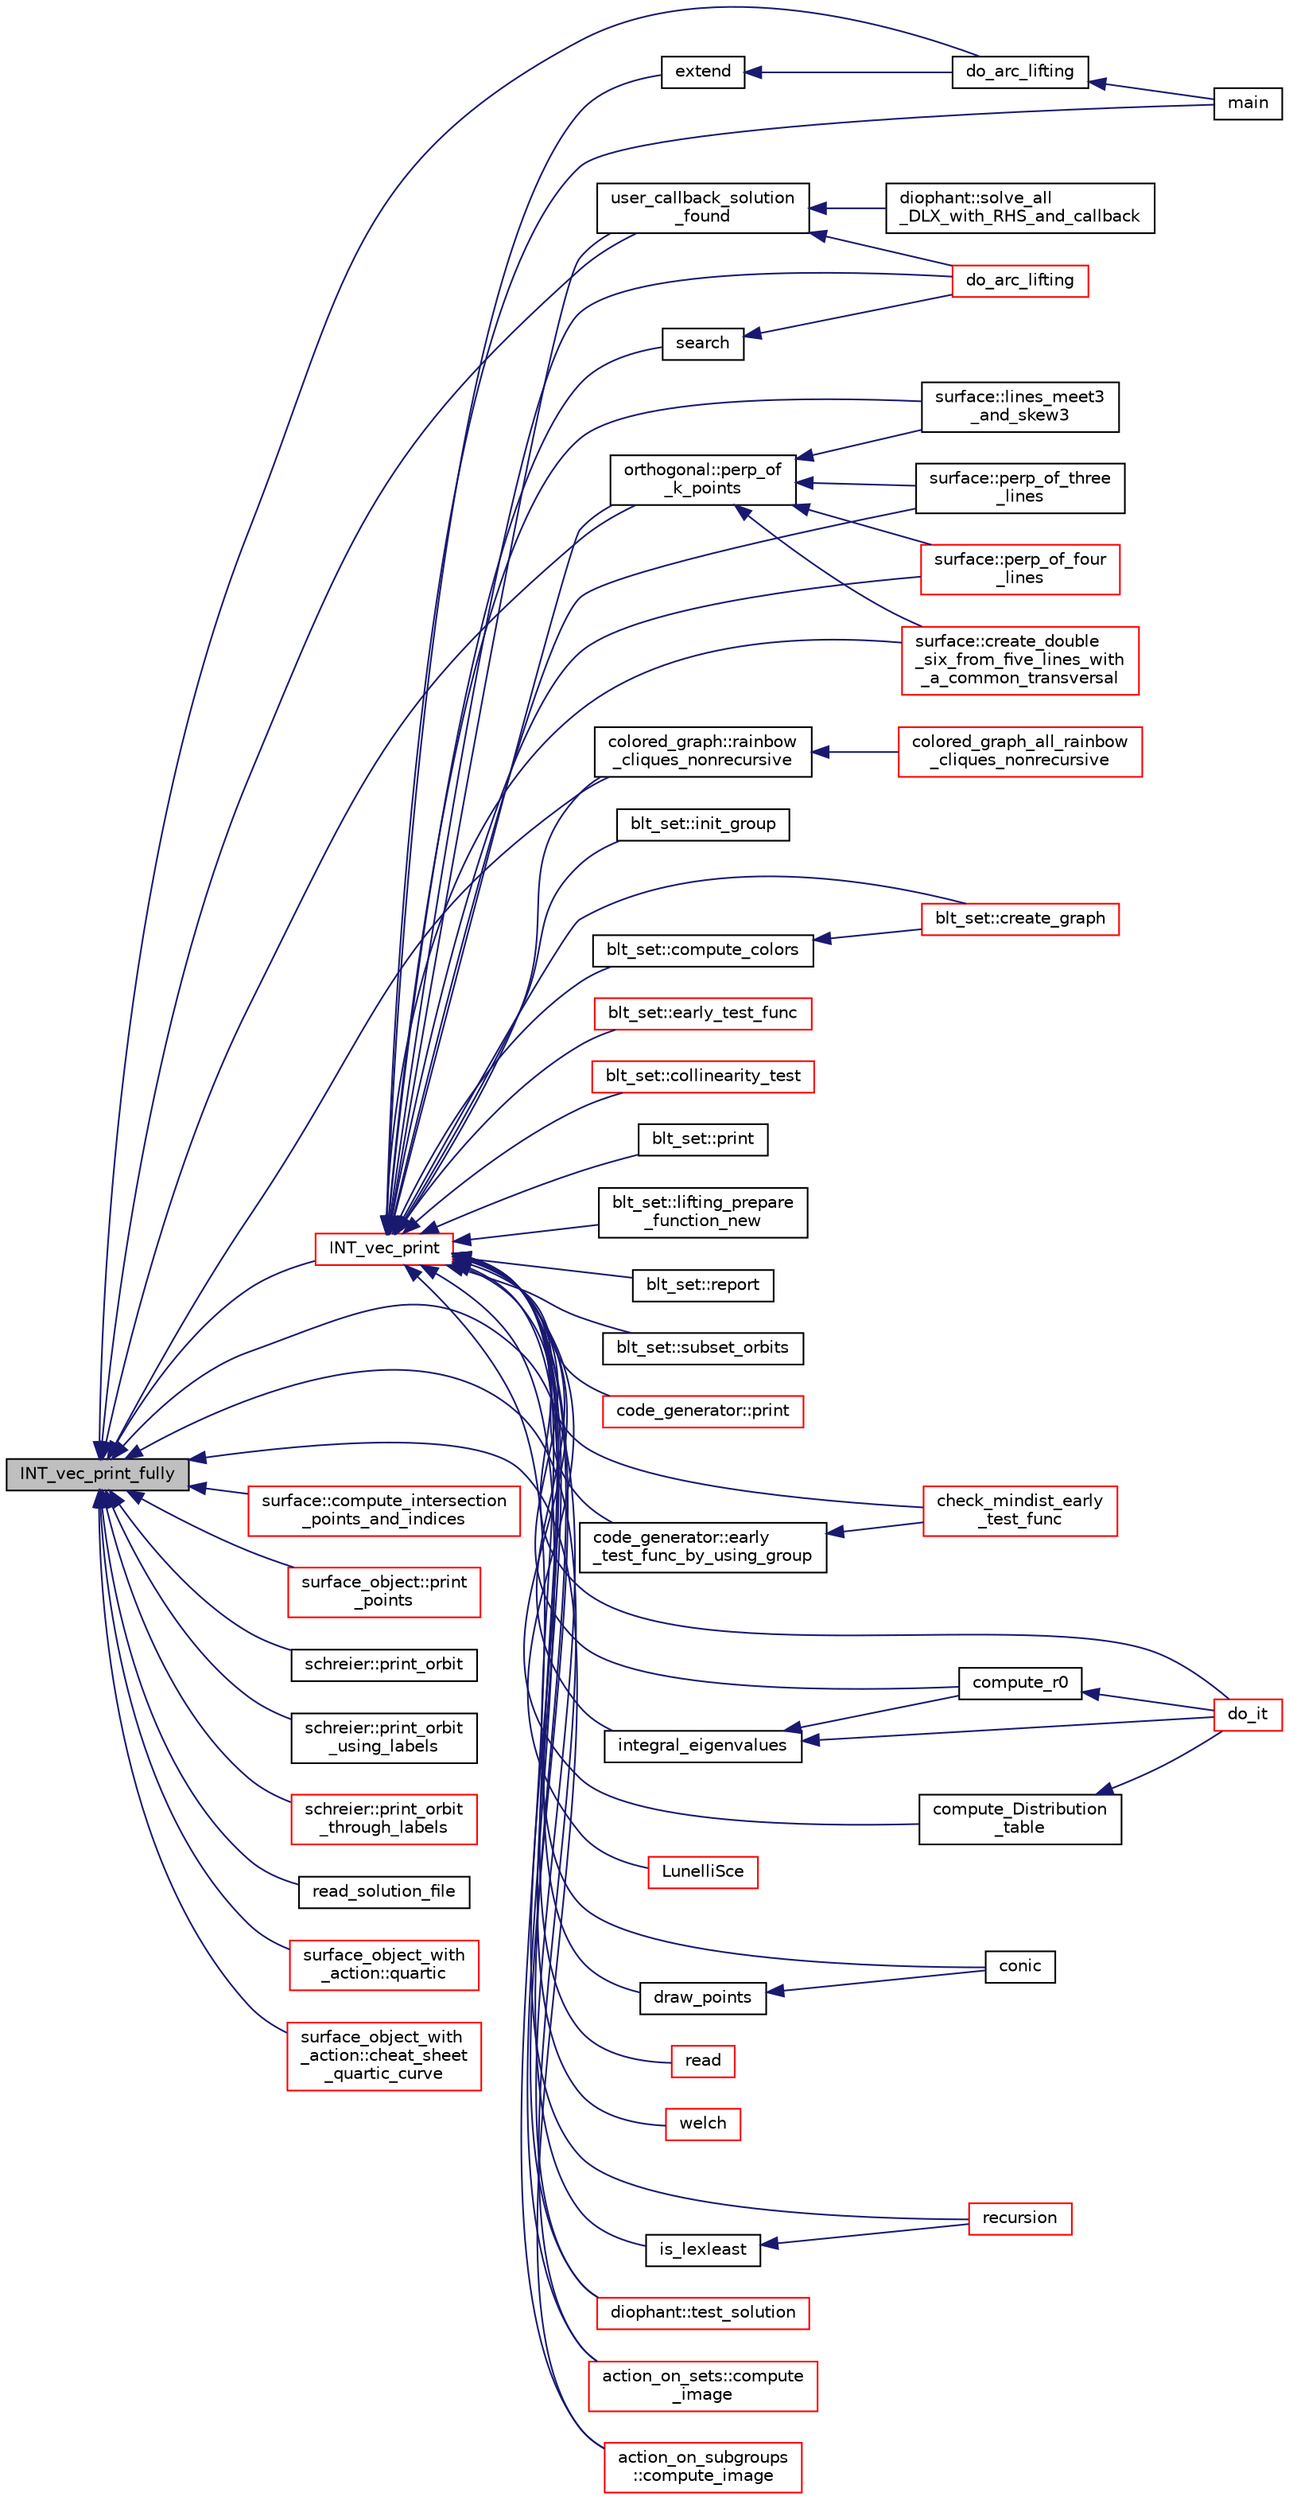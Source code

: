 digraph "INT_vec_print_fully"
{
  edge [fontname="Helvetica",fontsize="10",labelfontname="Helvetica",labelfontsize="10"];
  node [fontname="Helvetica",fontsize="10",shape=record];
  rankdir="LR";
  Node6967 [label="INT_vec_print_fully",height=0.2,width=0.4,color="black", fillcolor="grey75", style="filled", fontcolor="black"];
  Node6967 -> Node6968 [dir="back",color="midnightblue",fontsize="10",style="solid",fontname="Helvetica"];
  Node6968 [label="do_arc_lifting",height=0.2,width=0.4,color="black", fillcolor="white", style="filled",URL="$d5/d9e/arcs__orderly_8_c.html#a7367bc544c290322bdbd4545388a27a8"];
  Node6968 -> Node6969 [dir="back",color="midnightblue",fontsize="10",style="solid",fontname="Helvetica"];
  Node6969 [label="main",height=0.2,width=0.4,color="black", fillcolor="white", style="filled",URL="$d5/d9e/arcs__orderly_8_c.html#a3c04138a5bfe5d72780bb7e82a18e627"];
  Node6967 -> Node6970 [dir="back",color="midnightblue",fontsize="10",style="solid",fontname="Helvetica"];
  Node6970 [label="user_callback_solution\l_found",height=0.2,width=0.4,color="black", fillcolor="white", style="filled",URL="$d2/dd6/k__arc__lifting_8_c.html#aae70f58c3ef18694815b8f53b6ecbe05"];
  Node6970 -> Node6971 [dir="back",color="midnightblue",fontsize="10",style="solid",fontname="Helvetica"];
  Node6971 [label="do_arc_lifting",height=0.2,width=0.4,color="red", fillcolor="white", style="filled",URL="$d2/dd6/k__arc__lifting_8_c.html#a9dd2186104f15f40ba5f5d415f4c2976"];
  Node6970 -> Node6974 [dir="back",color="midnightblue",fontsize="10",style="solid",fontname="Helvetica"];
  Node6974 [label="diophant::solve_all\l_DLX_with_RHS_and_callback",height=0.2,width=0.4,color="black", fillcolor="white", style="filled",URL="$d7/d9c/classdiophant.html#acdd512e26ee214803439e24f24fd9805"];
  Node6967 -> Node6975 [dir="back",color="midnightblue",fontsize="10",style="solid",fontname="Helvetica"];
  Node6975 [label="orthogonal::perp_of\l_k_points",height=0.2,width=0.4,color="black", fillcolor="white", style="filled",URL="$d7/daa/classorthogonal.html#a6a92a4680dc76bb289141fc5c765f5fb"];
  Node6975 -> Node6976 [dir="back",color="midnightblue",fontsize="10",style="solid",fontname="Helvetica"];
  Node6976 [label="surface::lines_meet3\l_and_skew3",height=0.2,width=0.4,color="black", fillcolor="white", style="filled",URL="$d5/d88/classsurface.html#af87ed9d20b980a89342f20c206ae5790"];
  Node6975 -> Node6977 [dir="back",color="midnightblue",fontsize="10",style="solid",fontname="Helvetica"];
  Node6977 [label="surface::perp_of_three\l_lines",height=0.2,width=0.4,color="black", fillcolor="white", style="filled",URL="$d5/d88/classsurface.html#aaa43449a367799d405821a1cd5a7e644"];
  Node6975 -> Node6978 [dir="back",color="midnightblue",fontsize="10",style="solid",fontname="Helvetica"];
  Node6978 [label="surface::perp_of_four\l_lines",height=0.2,width=0.4,color="red", fillcolor="white", style="filled",URL="$d5/d88/classsurface.html#a8da8a93f1fcbf344eb943869b0d488f1"];
  Node6975 -> Node6988 [dir="back",color="midnightblue",fontsize="10",style="solid",fontname="Helvetica"];
  Node6988 [label="surface::create_double\l_six_from_five_lines_with\l_a_common_transversal",height=0.2,width=0.4,color="red", fillcolor="white", style="filled",URL="$d5/d88/classsurface.html#a6d8fafa386893521305e016011d55673"];
  Node6967 -> Node7002 [dir="back",color="midnightblue",fontsize="10",style="solid",fontname="Helvetica"];
  Node7002 [label="colored_graph::rainbow\l_cliques_nonrecursive",height=0.2,width=0.4,color="black", fillcolor="white", style="filled",URL="$dc/de2/classcolored__graph.html#a5d74cba02be84471c6851912b0e2b49f"];
  Node7002 -> Node7003 [dir="back",color="midnightblue",fontsize="10",style="solid",fontname="Helvetica"];
  Node7003 [label="colored_graph_all_rainbow\l_cliques_nonrecursive",height=0.2,width=0.4,color="red", fillcolor="white", style="filled",URL="$d7/d7e/graph__theory_8h.html#a204cb19516c6ebc2ea895da785b3ab37"];
  Node6967 -> Node7005 [dir="back",color="midnightblue",fontsize="10",style="solid",fontname="Helvetica"];
  Node7005 [label="INT_vec_print",height=0.2,width=0.4,color="red", fillcolor="white", style="filled",URL="$d5/db4/io__and__os_8h.html#a79a5901af0b47dd0d694109543c027fe"];
  Node7005 -> Node6969 [dir="back",color="midnightblue",fontsize="10",style="solid",fontname="Helvetica"];
  Node7005 -> Node7006 [dir="back",color="midnightblue",fontsize="10",style="solid",fontname="Helvetica"];
  Node7006 [label="extend",height=0.2,width=0.4,color="black", fillcolor="white", style="filled",URL="$d5/d9e/arcs__orderly_8_c.html#addc6404f0f11185218b39a9df0e7a293"];
  Node7006 -> Node6968 [dir="back",color="midnightblue",fontsize="10",style="solid",fontname="Helvetica"];
  Node7005 -> Node6971 [dir="back",color="midnightblue",fontsize="10",style="solid",fontname="Helvetica"];
  Node7005 -> Node6970 [dir="back",color="midnightblue",fontsize="10",style="solid",fontname="Helvetica"];
  Node7005 -> Node7007 [dir="back",color="midnightblue",fontsize="10",style="solid",fontname="Helvetica"];
  Node7007 [label="search",height=0.2,width=0.4,color="black", fillcolor="white", style="filled",URL="$d2/dd6/k__arc__lifting_8_c.html#a732ccfe2d9eb7b0def86d4f1af46bd1c"];
  Node7007 -> Node6971 [dir="back",color="midnightblue",fontsize="10",style="solid",fontname="Helvetica"];
  Node7005 -> Node7008 [dir="back",color="midnightblue",fontsize="10",style="solid",fontname="Helvetica"];
  Node7008 [label="blt_set::init_group",height=0.2,width=0.4,color="black", fillcolor="white", style="filled",URL="$d1/d3d/classblt__set.html#a9e5aede3bbac6f5e1dd31a8965bba200"];
  Node7005 -> Node7009 [dir="back",color="midnightblue",fontsize="10",style="solid",fontname="Helvetica"];
  Node7009 [label="blt_set::create_graph",height=0.2,width=0.4,color="red", fillcolor="white", style="filled",URL="$d1/d3d/classblt__set.html#ae92249ece99ffbc92e93e49cd5d5dccf"];
  Node7005 -> Node7012 [dir="back",color="midnightblue",fontsize="10",style="solid",fontname="Helvetica"];
  Node7012 [label="blt_set::compute_colors",height=0.2,width=0.4,color="black", fillcolor="white", style="filled",URL="$d1/d3d/classblt__set.html#a6629b3a1a50c0f2736034abaea6f7d63"];
  Node7012 -> Node7009 [dir="back",color="midnightblue",fontsize="10",style="solid",fontname="Helvetica"];
  Node7005 -> Node7013 [dir="back",color="midnightblue",fontsize="10",style="solid",fontname="Helvetica"];
  Node7013 [label="blt_set::early_test_func",height=0.2,width=0.4,color="red", fillcolor="white", style="filled",URL="$d1/d3d/classblt__set.html#ae13ce00db0bbbf0a157ee02a3aaea3c7"];
  Node7005 -> Node7033 [dir="back",color="midnightblue",fontsize="10",style="solid",fontname="Helvetica"];
  Node7033 [label="blt_set::collinearity_test",height=0.2,width=0.4,color="red", fillcolor="white", style="filled",URL="$d1/d3d/classblt__set.html#a6031271267004d6f16cb6b59f9c31ec2"];
  Node7005 -> Node7035 [dir="back",color="midnightblue",fontsize="10",style="solid",fontname="Helvetica"];
  Node7035 [label="blt_set::print",height=0.2,width=0.4,color="black", fillcolor="white", style="filled",URL="$d1/d3d/classblt__set.html#a9d3e3ea3bb297022cc23c02d4233bb8b"];
  Node7005 -> Node7036 [dir="back",color="midnightblue",fontsize="10",style="solid",fontname="Helvetica"];
  Node7036 [label="blt_set::lifting_prepare\l_function_new",height=0.2,width=0.4,color="black", fillcolor="white", style="filled",URL="$d1/d3d/classblt__set.html#a1314b7c0a3b78ba54c0f61a397d8afce"];
  Node7005 -> Node7037 [dir="back",color="midnightblue",fontsize="10",style="solid",fontname="Helvetica"];
  Node7037 [label="blt_set::report",height=0.2,width=0.4,color="black", fillcolor="white", style="filled",URL="$d1/d3d/classblt__set.html#a6b19f88bd2b92ebfba7e7c362eb9065c"];
  Node7005 -> Node7038 [dir="back",color="midnightblue",fontsize="10",style="solid",fontname="Helvetica"];
  Node7038 [label="blt_set::subset_orbits",height=0.2,width=0.4,color="black", fillcolor="white", style="filled",URL="$d1/d3d/classblt__set.html#af8f79fc4346244acfa0e2c2d23c36993"];
  Node7005 -> Node7039 [dir="back",color="midnightblue",fontsize="10",style="solid",fontname="Helvetica"];
  Node7039 [label="code_generator::print",height=0.2,width=0.4,color="red", fillcolor="white", style="filled",URL="$db/d37/classcode__generator.html#aa865507e914621b77e4aa4461a37945f"];
  Node7005 -> Node7053 [dir="back",color="midnightblue",fontsize="10",style="solid",fontname="Helvetica"];
  Node7053 [label="code_generator::early\l_test_func_by_using_group",height=0.2,width=0.4,color="black", fillcolor="white", style="filled",URL="$db/d37/classcode__generator.html#a96a6170f5b9a905203ae4d8717750854"];
  Node7053 -> Node7054 [dir="back",color="midnightblue",fontsize="10",style="solid",fontname="Helvetica"];
  Node7054 [label="check_mindist_early\l_test_func",height=0.2,width=0.4,color="red", fillcolor="white", style="filled",URL="$d2/d11/codes_8h.html#a17bf777333c5e6dcb107d8de7ceffe5d"];
  Node7005 -> Node7054 [dir="back",color="midnightblue",fontsize="10",style="solid",fontname="Helvetica"];
  Node7005 -> Node7055 [dir="back",color="midnightblue",fontsize="10",style="solid",fontname="Helvetica"];
  Node7055 [label="do_it",height=0.2,width=0.4,color="red", fillcolor="white", style="filled",URL="$da/da3/burnside_8_c.html#a6a1ed4d46bdb13e56112f47f0565c25b"];
  Node7005 -> Node7057 [dir="back",color="midnightblue",fontsize="10",style="solid",fontname="Helvetica"];
  Node7057 [label="compute_r0",height=0.2,width=0.4,color="black", fillcolor="white", style="filled",URL="$da/da3/burnside_8_c.html#acf24b8619244160b63b3af621a07a877"];
  Node7057 -> Node7055 [dir="back",color="midnightblue",fontsize="10",style="solid",fontname="Helvetica"];
  Node7005 -> Node7058 [dir="back",color="midnightblue",fontsize="10",style="solid",fontname="Helvetica"];
  Node7058 [label="compute_Distribution\l_table",height=0.2,width=0.4,color="black", fillcolor="white", style="filled",URL="$da/da3/burnside_8_c.html#aab8b0528e91c0ef087c49a16ec0d3d8e"];
  Node7058 -> Node7055 [dir="back",color="midnightblue",fontsize="10",style="solid",fontname="Helvetica"];
  Node7005 -> Node7059 [dir="back",color="midnightblue",fontsize="10",style="solid",fontname="Helvetica"];
  Node7059 [label="integral_eigenvalues",height=0.2,width=0.4,color="black", fillcolor="white", style="filled",URL="$da/da3/burnside_8_c.html#a004b5f30973c98c5abc8610af6f266ed"];
  Node7059 -> Node7055 [dir="back",color="midnightblue",fontsize="10",style="solid",fontname="Helvetica"];
  Node7059 -> Node7057 [dir="back",color="midnightblue",fontsize="10",style="solid",fontname="Helvetica"];
  Node7005 -> Node7060 [dir="back",color="midnightblue",fontsize="10",style="solid",fontname="Helvetica"];
  Node7060 [label="LunelliSce",height=0.2,width=0.4,color="red", fillcolor="white", style="filled",URL="$d4/de8/conic_8_c.html#aff3f16a42ec8b9efa78fc209b8ab5452"];
  Node7005 -> Node7047 [dir="back",color="midnightblue",fontsize="10",style="solid",fontname="Helvetica"];
  Node7047 [label="conic",height=0.2,width=0.4,color="black", fillcolor="white", style="filled",URL="$d4/de8/conic_8_c.html#a96def9474b981a9d5831a9b48d85d652"];
  Node7005 -> Node7061 [dir="back",color="midnightblue",fontsize="10",style="solid",fontname="Helvetica"];
  Node7061 [label="draw_points",height=0.2,width=0.4,color="black", fillcolor="white", style="filled",URL="$d4/de8/conic_8_c.html#aee69d86bdad98af95960ee1aa7effa3a"];
  Node7061 -> Node7047 [dir="back",color="midnightblue",fontsize="10",style="solid",fontname="Helvetica"];
  Node7005 -> Node7062 [dir="back",color="midnightblue",fontsize="10",style="solid",fontname="Helvetica"];
  Node7062 [label="read",height=0.2,width=0.4,color="red", fillcolor="white", style="filled",URL="$d6/d90/costas_8_c.html#acc0ad4ae49a21a58400e5082ae6bbff3"];
  Node7005 -> Node7064 [dir="back",color="midnightblue",fontsize="10",style="solid",fontname="Helvetica"];
  Node7064 [label="welch",height=0.2,width=0.4,color="red", fillcolor="white", style="filled",URL="$d6/d90/costas_8_c.html#a1be7f35236ad96218a7433ee282d50a8"];
  Node7005 -> Node7065 [dir="back",color="midnightblue",fontsize="10",style="solid",fontname="Helvetica"];
  Node7065 [label="recursion",height=0.2,width=0.4,color="red", fillcolor="white", style="filled",URL="$d6/d90/costas_8_c.html#a9e6a01ce8b12a78ac13edd94a5c451a1"];
  Node7005 -> Node7067 [dir="back",color="midnightblue",fontsize="10",style="solid",fontname="Helvetica"];
  Node7067 [label="is_lexleast",height=0.2,width=0.4,color="black", fillcolor="white", style="filled",URL="$d6/d90/costas_8_c.html#af674d0d89086cd0a1be0025dfe5ec16a"];
  Node7067 -> Node7065 [dir="back",color="midnightblue",fontsize="10",style="solid",fontname="Helvetica"];
  Node7005 -> Node6975 [dir="back",color="midnightblue",fontsize="10",style="solid",fontname="Helvetica"];
  Node7005 -> Node7002 [dir="back",color="midnightblue",fontsize="10",style="solid",fontname="Helvetica"];
  Node7005 -> Node6976 [dir="back",color="midnightblue",fontsize="10",style="solid",fontname="Helvetica"];
  Node7005 -> Node6977 [dir="back",color="midnightblue",fontsize="10",style="solid",fontname="Helvetica"];
  Node7005 -> Node6978 [dir="back",color="midnightblue",fontsize="10",style="solid",fontname="Helvetica"];
  Node7005 -> Node6988 [dir="back",color="midnightblue",fontsize="10",style="solid",fontname="Helvetica"];
  Node7005 -> Node8158 [dir="back",color="midnightblue",fontsize="10",style="solid",fontname="Helvetica"];
  Node8158 [label="diophant::test_solution",height=0.2,width=0.4,color="red", fillcolor="white", style="filled",URL="$d7/d9c/classdiophant.html#a385461230652130d1e4587cd99211462"];
  Node7005 -> Node8504 [dir="back",color="midnightblue",fontsize="10",style="solid",fontname="Helvetica"];
  Node8504 [label="action_on_sets::compute\l_image",height=0.2,width=0.4,color="red", fillcolor="white", style="filled",URL="$da/d37/classaction__on__sets.html#a4e97b6c049755220ec5a2ef12397da01"];
  Node7005 -> Node8212 [dir="back",color="midnightblue",fontsize="10",style="solid",fontname="Helvetica"];
  Node8212 [label="action_on_subgroups\l::compute_image",height=0.2,width=0.4,color="red", fillcolor="white", style="filled",URL="$d6/da4/classaction__on__subgroups.html#a8d225ed63ea7287aecc5171cb2a49092"];
  Node6967 -> Node7150 [dir="back",color="midnightblue",fontsize="10",style="solid",fontname="Helvetica"];
  Node7150 [label="surface::compute_intersection\l_points_and_indices",height=0.2,width=0.4,color="red", fillcolor="white", style="filled",URL="$d5/d88/classsurface.html#a620b43a69ca1fa49eb92fea7b6d098a3"];
  Node6967 -> Node8587 [dir="back",color="midnightblue",fontsize="10",style="solid",fontname="Helvetica"];
  Node8587 [label="surface_object::print\l_points",height=0.2,width=0.4,color="red", fillcolor="white", style="filled",URL="$df/df8/classsurface__object.html#a80d7fdb3c014dcdad81ce942399f5770"];
  Node6967 -> Node8588 [dir="back",color="midnightblue",fontsize="10",style="solid",fontname="Helvetica"];
  Node8588 [label="schreier::print_orbit",height=0.2,width=0.4,color="black", fillcolor="white", style="filled",URL="$d3/dd6/classschreier.html#af169ab35e35d07487771103a78e57222"];
  Node6967 -> Node8589 [dir="back",color="midnightblue",fontsize="10",style="solid",fontname="Helvetica"];
  Node8589 [label="schreier::print_orbit\l_using_labels",height=0.2,width=0.4,color="black", fillcolor="white", style="filled",URL="$d3/dd6/classschreier.html#a6d9debe3b65c697b510549aa198b7bc6"];
  Node6967 -> Node8590 [dir="back",color="midnightblue",fontsize="10",style="solid",fontname="Helvetica"];
  Node8590 [label="schreier::print_orbit\l_through_labels",height=0.2,width=0.4,color="red", fillcolor="white", style="filled",URL="$d3/dd6/classschreier.html#a49b95cdd68410b614ed74dc7ddf72fe3"];
  Node6967 -> Node8593 [dir="back",color="midnightblue",fontsize="10",style="solid",fontname="Helvetica"];
  Node8593 [label="read_solution_file",height=0.2,width=0.4,color="black", fillcolor="white", style="filled",URL="$d4/d74/util_8_c.html#aa19610d16546c01524a145fdb3f0daff"];
  Node6967 -> Node8158 [dir="back",color="midnightblue",fontsize="10",style="solid",fontname="Helvetica"];
  Node6967 -> Node8504 [dir="back",color="midnightblue",fontsize="10",style="solid",fontname="Helvetica"];
  Node6967 -> Node8212 [dir="back",color="midnightblue",fontsize="10",style="solid",fontname="Helvetica"];
  Node6967 -> Node7460 [dir="back",color="midnightblue",fontsize="10",style="solid",fontname="Helvetica"];
  Node7460 [label="surface_object_with\l_action::quartic",height=0.2,width=0.4,color="red", fillcolor="white", style="filled",URL="$db/d28/classsurface__object__with__action.html#a0143b698eb050332a79ed95f7d274ada"];
  Node6967 -> Node7709 [dir="back",color="midnightblue",fontsize="10",style="solid",fontname="Helvetica"];
  Node7709 [label="surface_object_with\l_action::cheat_sheet\l_quartic_curve",height=0.2,width=0.4,color="red", fillcolor="white", style="filled",URL="$db/d28/classsurface__object__with__action.html#a7f42e37fc76dd9b6b113e35c2b886b36"];
}
